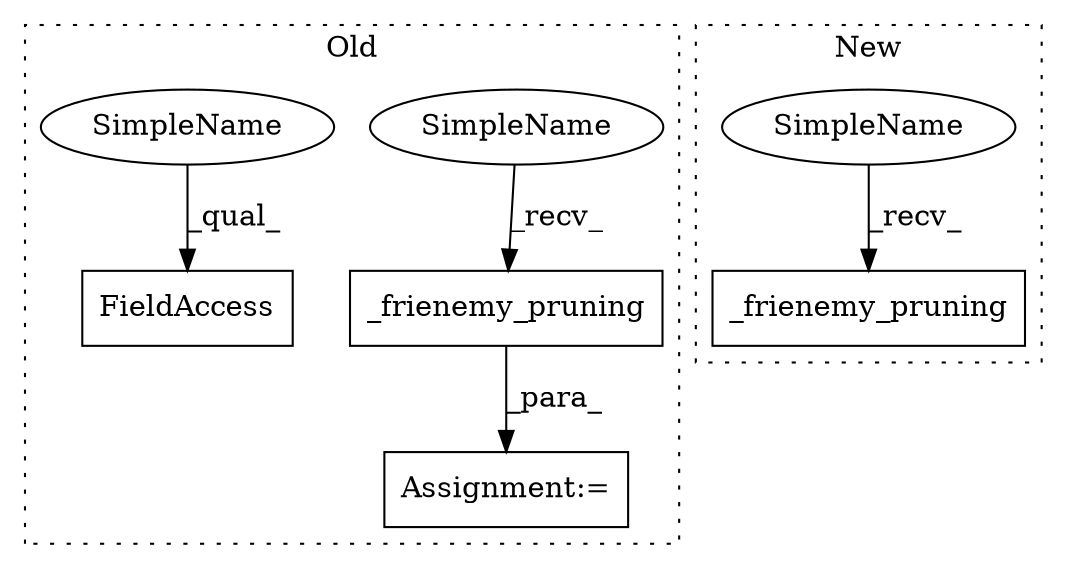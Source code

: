 digraph G {
subgraph cluster0 {
1 [label="_frienemy_pruning" a="32" s="5749" l="19" shape="box"];
3 [label="FieldAccess" a="22" s="5661" l="17" shape="box"];
4 [label="Assignment:=" a="7" s="5740" l="1" shape="box"];
5 [label="SimpleName" a="42" s="5741" l="7" shape="ellipse"];
6 [label="SimpleName" a="42" s="5661" l="7" shape="ellipse"];
label = "Old";
style="dotted";
}
subgraph cluster1 {
2 [label="_frienemy_pruning" a="32" s="5674,5743" l="18,1" shape="box"];
7 [label="SimpleName" a="42" s="5666" l="7" shape="ellipse"];
label = "New";
style="dotted";
}
1 -> 4 [label="_para_"];
5 -> 1 [label="_recv_"];
6 -> 3 [label="_qual_"];
7 -> 2 [label="_recv_"];
}